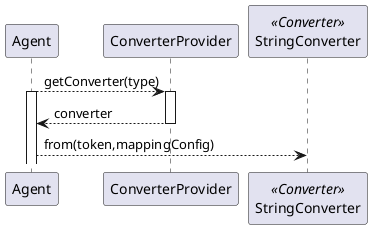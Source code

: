 @startuml "mapper-converter"

participant Agent
participant ConverterProvider
participant StringConverter <<Converter>>

Agent --> ConverterProvider: getConverter(type)
activate Agent
activate ConverterProvider
Agent <-- ConverterProvider: converter
deactivate

Agent --> StringConverter: from(token,mappingConfig)
deactivate
@enduml